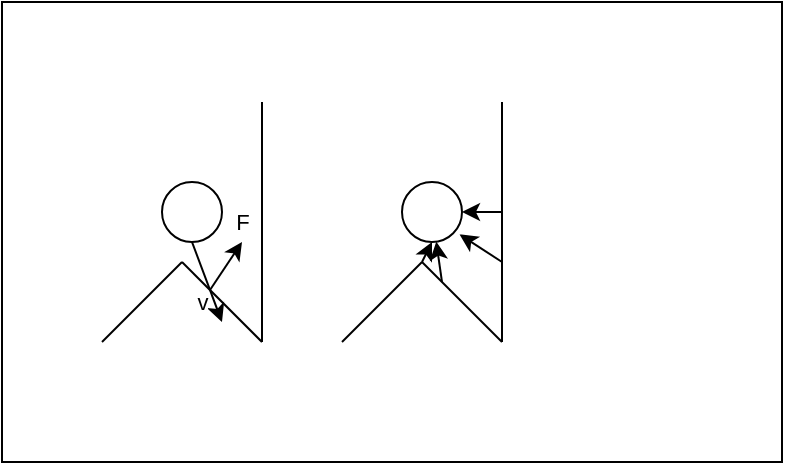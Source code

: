 <mxfile version="15.6.8" type="device"><diagram id="bfaL7Dp1Lpq_KZtSQajI" name="Page-1"><mxGraphModel dx="572" dy="305" grid="1" gridSize="10" guides="1" tooltips="1" connect="1" arrows="1" fold="1" page="1" pageScale="1" pageWidth="827" pageHeight="1169" math="0" shadow="0"><root><mxCell id="0"/><mxCell id="1" parent="0"/><mxCell id="HzIqJTy5PmDn3HMnJraa-18" value="" style="rounded=0;whiteSpace=wrap;html=1;" vertex="1" parent="1"><mxGeometry x="150" y="270" width="390" height="230" as="geometry"/></mxCell><mxCell id="HzIqJTy5PmDn3HMnJraa-1" value="" style="ellipse;whiteSpace=wrap;html=1;" vertex="1" parent="1"><mxGeometry x="230" y="360" width="30" height="30" as="geometry"/></mxCell><mxCell id="HzIqJTy5PmDn3HMnJraa-2" value="v" style="endArrow=classic;html=1;rounded=0;exitX=0.5;exitY=1;exitDx=0;exitDy=0;" edge="1" parent="1" source="HzIqJTy5PmDn3HMnJraa-1"><mxGeometry x="0.397" y="-6" width="50" height="50" relative="1" as="geometry"><mxPoint x="300" y="610" as="sourcePoint"/><mxPoint x="260" y="430" as="targetPoint"/><mxPoint as="offset"/></mxGeometry></mxCell><mxCell id="HzIqJTy5PmDn3HMnJraa-3" value="" style="endArrow=none;html=1;rounded=0;" edge="1" parent="1"><mxGeometry width="50" height="50" relative="1" as="geometry"><mxPoint x="200" y="440" as="sourcePoint"/><mxPoint x="240" y="400" as="targetPoint"/></mxGeometry></mxCell><mxCell id="HzIqJTy5PmDn3HMnJraa-4" value="" style="endArrow=none;html=1;rounded=0;" edge="1" parent="1"><mxGeometry width="50" height="50" relative="1" as="geometry"><mxPoint x="240" y="400" as="sourcePoint"/><mxPoint x="280" y="440" as="targetPoint"/></mxGeometry></mxCell><mxCell id="HzIqJTy5PmDn3HMnJraa-5" value="" style="endArrow=none;html=1;rounded=0;" edge="1" parent="1"><mxGeometry width="50" height="50" relative="1" as="geometry"><mxPoint x="280" y="320" as="sourcePoint"/><mxPoint x="280" y="440" as="targetPoint"/></mxGeometry></mxCell><mxCell id="HzIqJTy5PmDn3HMnJraa-6" value="F" style="endArrow=classic;html=1;rounded=0;" edge="1" parent="1"><mxGeometry x="1" y="10" width="50" height="50" relative="1" as="geometry"><mxPoint x="254" y="414" as="sourcePoint"/><mxPoint x="270" y="390" as="targetPoint"/><mxPoint x="8" y="-4" as="offset"/></mxGeometry></mxCell><mxCell id="HzIqJTy5PmDn3HMnJraa-7" value="" style="ellipse;whiteSpace=wrap;html=1;" vertex="1" parent="1"><mxGeometry x="350" y="360" width="30" height="30" as="geometry"/></mxCell><mxCell id="HzIqJTy5PmDn3HMnJraa-9" value="" style="endArrow=none;html=1;rounded=0;" edge="1" parent="1"><mxGeometry width="50" height="50" relative="1" as="geometry"><mxPoint x="320" y="440" as="sourcePoint"/><mxPoint x="360" y="400" as="targetPoint"/></mxGeometry></mxCell><mxCell id="HzIqJTy5PmDn3HMnJraa-10" value="" style="endArrow=none;html=1;rounded=0;" edge="1" parent="1"><mxGeometry width="50" height="50" relative="1" as="geometry"><mxPoint x="360" y="400" as="sourcePoint"/><mxPoint x="400" y="440" as="targetPoint"/></mxGeometry></mxCell><mxCell id="HzIqJTy5PmDn3HMnJraa-11" value="" style="endArrow=none;html=1;rounded=0;" edge="1" parent="1"><mxGeometry width="50" height="50" relative="1" as="geometry"><mxPoint x="400" y="320" as="sourcePoint"/><mxPoint x="400" y="440" as="targetPoint"/></mxGeometry></mxCell><mxCell id="HzIqJTy5PmDn3HMnJraa-13" value="" style="endArrow=classic;html=1;rounded=0;entryX=1;entryY=0.5;entryDx=0;entryDy=0;" edge="1" parent="1" target="HzIqJTy5PmDn3HMnJraa-7"><mxGeometry width="50" height="50" relative="1" as="geometry"><mxPoint x="400" y="375" as="sourcePoint"/><mxPoint x="450" y="360" as="targetPoint"/></mxGeometry></mxCell><mxCell id="HzIqJTy5PmDn3HMnJraa-14" value="" style="endArrow=classic;html=1;rounded=0;entryX=0.5;entryY=1;entryDx=0;entryDy=0;" edge="1" parent="1" target="HzIqJTy5PmDn3HMnJraa-7"><mxGeometry width="50" height="50" relative="1" as="geometry"><mxPoint x="360" y="400" as="sourcePoint"/><mxPoint x="450" y="360" as="targetPoint"/></mxGeometry></mxCell><mxCell id="HzIqJTy5PmDn3HMnJraa-15" value="" style="endArrow=classic;html=1;rounded=0;" edge="1" parent="1" target="HzIqJTy5PmDn3HMnJraa-7"><mxGeometry width="50" height="50" relative="1" as="geometry"><mxPoint x="370" y="410" as="sourcePoint"/><mxPoint x="450" y="360" as="targetPoint"/></mxGeometry></mxCell><mxCell id="HzIqJTy5PmDn3HMnJraa-16" value="" style="endArrow=classic;html=1;rounded=0;entryX=0.96;entryY=0.873;entryDx=0;entryDy=0;entryPerimeter=0;" edge="1" parent="1" target="HzIqJTy5PmDn3HMnJraa-7"><mxGeometry width="50" height="50" relative="1" as="geometry"><mxPoint x="400" y="400" as="sourcePoint"/><mxPoint x="450" y="360" as="targetPoint"/></mxGeometry></mxCell></root></mxGraphModel></diagram></mxfile>